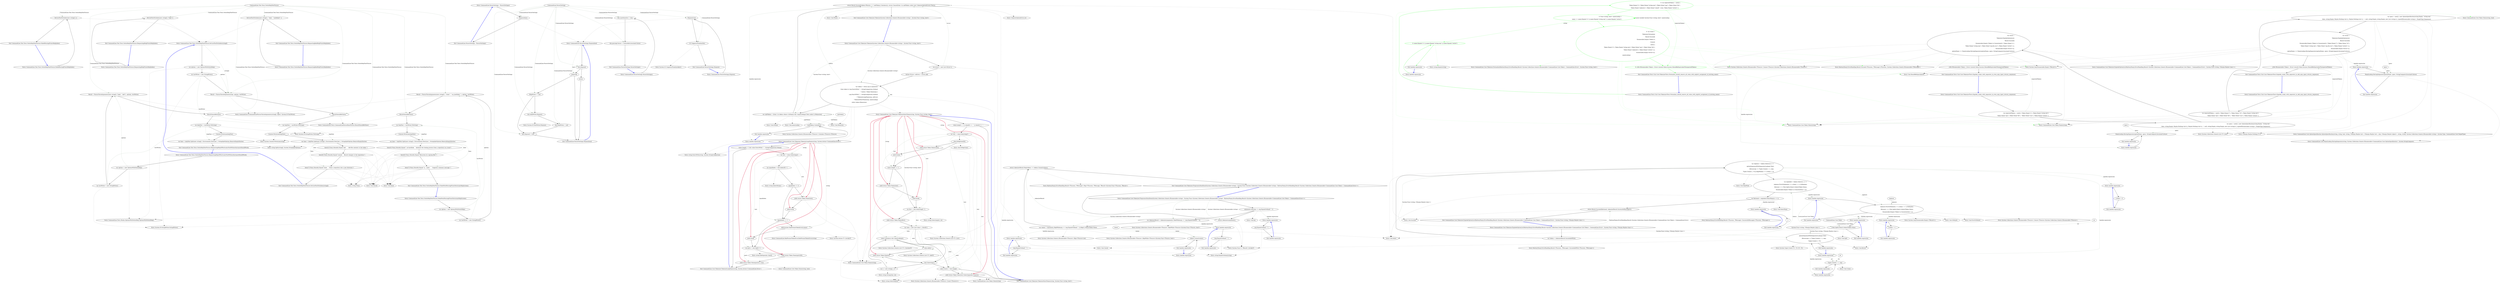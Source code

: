 digraph  {
n52 [label="CommandLine.Text.Tests.VerbsHelpTextFixture", span=""];
n0 [cluster="CommandLine.Text.Tests.VerbsHelpTextFixture.FailedParsingPrintsHelpIndex()", label="Entry CommandLine.Text.Tests.VerbsHelpTextFixture.FailedParsingPrintsHelpIndex()", span="43-43"];
n1 [cluster="CommandLine.Text.Tests.VerbsHelpTextFixture.FailedParsingPrintsHelpIndex()", label="DoCoreTestForIndex(new string[] {})", span="45-45"];
n2 [cluster="CommandLine.Text.Tests.VerbsHelpTextFixture.FailedParsingPrintsHelpIndex()", label="Exit CommandLine.Text.Tests.VerbsHelpTextFixture.FailedParsingPrintsHelpIndex()", span="43-43"];
n3 [cluster="CommandLine.Text.Tests.VerbsHelpTextFixture.DoCoreTestForIndex(string[])", label="Entry CommandLine.Text.Tests.VerbsHelpTextFixture.DoCoreTestForIndex(string[])", span="94-94"];
n4 [cluster="CommandLine.Text.Tests.VerbsHelpTextFixture.RequestingHelpPrintsHelpIndex()", label="Entry CommandLine.Text.Tests.VerbsHelpTextFixture.RequestingHelpPrintsHelpIndex()", span="49-49"];
n5 [cluster="CommandLine.Text.Tests.VerbsHelpTextFixture.RequestingHelpPrintsHelpIndex()", label="DoCoreTestForIndex(new string[] {''help''})", span="51-51"];
n6 [cluster="CommandLine.Text.Tests.VerbsHelpTextFixture.RequestingHelpPrintsHelpIndex()", label="Exit CommandLine.Text.Tests.VerbsHelpTextFixture.RequestingHelpPrintsHelpIndex()", span="49-49"];
n7 [cluster="CommandLine.Text.Tests.VerbsHelpTextFixture.RequestingBadHelpPrintsHelpIndex()", label="Entry CommandLine.Text.Tests.VerbsHelpTextFixture.RequestingBadHelpPrintsHelpIndex()", span="55-55"];
n8 [cluster="CommandLine.Text.Tests.VerbsHelpTextFixture.RequestingBadHelpPrintsHelpIndex()", label="DoCoreTestForIndex(new string[] { ''help'', ''undefined'' })", span="57-57"];
n9 [cluster="CommandLine.Text.Tests.VerbsHelpTextFixture.RequestingBadHelpPrintsHelpIndex()", label="Exit CommandLine.Text.Tests.VerbsHelpTextFixture.RequestingBadHelpPrintsHelpIndex()", span="55-55"];
n10 [cluster="CommandLine.Text.Tests.VerbsHelpTextFixture.FailedVerbParsingPrintsParticularHelpScreen()", label="Entry CommandLine.Text.Tests.VerbsHelpTextFixture.FailedVerbParsingPrintsParticularHelpScreen()", span="61-61"];
n11 [cluster="CommandLine.Text.Tests.VerbsHelpTextFixture.FailedVerbParsingPrintsParticularHelpScreen()", label="var options = new OptionsWithVerbsHelp()", span="63-63"];
n12 [cluster="CommandLine.Text.Tests.VerbsHelpTextFixture.FailedVerbParsingPrintsParticularHelpScreen()", label="var testWriter = new StringWriter()", span="64-64"];
n22 [cluster="CommandLine.Tests.Mocks.OptionsWithVerbsHelp.OptionsWithVerbsHelp()", label="Entry CommandLine.Tests.Mocks.OptionsWithVerbsHelp.OptionsWithVerbsHelp()", span="80-80"];
n13 [cluster="CommandLine.Text.Tests.VerbsHelpTextFixture.FailedVerbParsingPrintsParticularHelpScreen()", label="Result = Parser.ParseArguments(new string[] { ''clone'', ''--no_hardlinks'' }, options, testWriter)", span="65-65"];
n23 [cluster="System.IO.StringWriter.StringWriter()", label="Entry System.IO.StringWriter.StringWriter()", span="0-0"];
n15 [cluster="CommandLine.Text.Tests.VerbsHelpTextFixture.FailedVerbParsingPrintsParticularHelpScreen()", label="var helpText = testWriter.ToString()", span="69-69"];
n14 [cluster="CommandLine.Text.Tests.VerbsHelpTextFixture.FailedVerbParsingPrintsParticularHelpScreen()", label="ResultShouldBeFalse()", span="67-67"];
n24 [cluster="CommandLine.ICommandLineParser.ParseArguments(string[], object, System.IO.TextWriter)", label="Entry CommandLine.ICommandLineParser.ParseArguments(string[], object, System.IO.TextWriter)", span="64-64"];
n25 [cluster="CommandLine.Tests.CommandLineParserBaseFixture.ResultShouldBeFalse()", label="Entry CommandLine.Tests.CommandLineParserBaseFixture.ResultShouldBeFalse()", span="64-64"];
n16 [cluster="CommandLine.Text.Tests.VerbsHelpTextFixture.FailedVerbParsingPrintsParticularHelpScreen()", label="Console.WriteLine(helpText)", span="70-70"];
n26 [cluster="System.IO.StringWriter.ToString()", label="Entry System.IO.StringWriter.ToString()", span="0-0"];
n17 [cluster="CommandLine.Text.Tests.VerbsHelpTextFixture.FailedVerbParsingPrintsParticularHelpScreen()", label="var lines = helpText.Split(new string[] { Environment.NewLine }, StringSplitOptions.RemoveEmptyEntries)", span="71-71"];
n27 [cluster="System.Console.WriteLine(string)", label="Entry System.Console.WriteLine(string)", span="0-0"];
n18 [cluster="CommandLine.Text.Tests.VerbsHelpTextFixture.FailedVerbParsingPrintsParticularHelpScreen()", label="lines[5].Trim().Should().Equal(''--no-hardlinks    Optimize the cloning process from a repository on a local'')", span="73-73"];
n28 [cluster="string.Split(string[], System.StringSplitOptions)", label="Entry string.Split(string[], System.StringSplitOptions)", span="0-0"];
n19 [cluster="CommandLine.Text.Tests.VerbsHelpTextFixture.FailedVerbParsingPrintsParticularHelpScreen()", label="lines[6].Trim().Should().Equal(''filesystem by copying files.'')", span="74-74"];
n20 [cluster="CommandLine.Text.Tests.VerbsHelpTextFixture.FailedVerbParsingPrintsParticularHelpScreen()", label="lines[7].Trim().Should().Equal(''-q, --quiet       Suppress summary message.'')", span="75-75"];
n29 [cluster="string.Trim()", label="Entry string.Trim()", span="0-0"];
n30 [cluster="Unk.Should", label="Entry Unk.Should", span=""];
n31 [cluster="Unk.Equal", label="Entry Unk.Equal", span=""];
n21 [cluster="CommandLine.Text.Tests.VerbsHelpTextFixture.FailedVerbParsingPrintsParticularHelpScreen()", label="Exit CommandLine.Text.Tests.VerbsHelpTextFixture.FailedVerbParsingPrintsParticularHelpScreen()", span="61-61"];
n32 [cluster="CommandLine.Text.Tests.VerbsHelpTextFixture.RequestingHelpOfParticularVerbWithoutInstanceShouldWork()", label="Entry CommandLine.Text.Tests.VerbsHelpTextFixture.RequestingHelpOfParticularVerbWithoutInstanceShouldWork()", span="80-80"];
n33 [cluster="CommandLine.Text.Tests.VerbsHelpTextFixture.RequestingHelpOfParticularVerbWithoutInstanceShouldWork()", label="var options = new OptionsWithVerbsHelp()", span="82-82"];
n34 [cluster="CommandLine.Text.Tests.VerbsHelpTextFixture.RequestingHelpOfParticularVerbWithoutInstanceShouldWork()", label="var testWriter = new StringWriter()", span="83-83"];
n35 [cluster="CommandLine.Text.Tests.VerbsHelpTextFixture.RequestingHelpOfParticularVerbWithoutInstanceShouldWork()", label="Result = Parser.ParseArguments(new string[] {''help'', ''add''}, options, testWriter)", span="84-84"];
n37 [cluster="CommandLine.Text.Tests.VerbsHelpTextFixture.RequestingHelpOfParticularVerbWithoutInstanceShouldWork()", label="var helpText = testWriter.ToString()", span="88-88"];
n36 [cluster="CommandLine.Text.Tests.VerbsHelpTextFixture.RequestingHelpOfParticularVerbWithoutInstanceShouldWork()", label="ResultShouldBeFalse()", span="86-86"];
n38 [cluster="CommandLine.Text.Tests.VerbsHelpTextFixture.RequestingHelpOfParticularVerbWithoutInstanceShouldWork()", label="Console.WriteLine(helpText)", span="89-89"];
n39 [cluster="CommandLine.Text.Tests.VerbsHelpTextFixture.RequestingHelpOfParticularVerbWithoutInstanceShouldWork()", label="var lines = helpText.Split(new string[] { Environment.NewLine }, StringSplitOptions.RemoveEmptyEntries)", span="90-90"];
n40 [cluster="CommandLine.Text.Tests.VerbsHelpTextFixture.RequestingHelpOfParticularVerbWithoutInstanceShouldWork()", label="Exit CommandLine.Text.Tests.VerbsHelpTextFixture.RequestingHelpOfParticularVerbWithoutInstanceShouldWork()", span="80-80"];
n41 [cluster="CommandLine.Text.Tests.VerbsHelpTextFixture.DoCoreTestForIndex(string[])", label="var options = new OptionsWithVerbsHelp()", span="96-96"];
n43 [cluster="CommandLine.Text.Tests.VerbsHelpTextFixture.DoCoreTestForIndex(string[])", label="Result = Parser.ParseArguments(args, options, testWriter)", span="98-98"];
n42 [cluster="CommandLine.Text.Tests.VerbsHelpTextFixture.DoCoreTestForIndex(string[])", label="var testWriter = new StringWriter()", span="97-97"];
n45 [cluster="CommandLine.Text.Tests.VerbsHelpTextFixture.DoCoreTestForIndex(string[])", label="var helpText = testWriter.ToString()", span="102-102"];
n44 [cluster="CommandLine.Text.Tests.VerbsHelpTextFixture.DoCoreTestForIndex(string[])", label="ResultShouldBeFalse()", span="100-100"];
n46 [cluster="CommandLine.Text.Tests.VerbsHelpTextFixture.DoCoreTestForIndex(string[])", label="Console.WriteLine(helpText)", span="103-103"];
n47 [cluster="CommandLine.Text.Tests.VerbsHelpTextFixture.DoCoreTestForIndex(string[])", label="var lines = helpText.Split(new string[] { Environment.NewLine }, StringSplitOptions.RemoveEmptyEntries)", span="104-104"];
n48 [cluster="CommandLine.Text.Tests.VerbsHelpTextFixture.DoCoreTestForIndex(string[])", label="lines[5].Trim().Should().Equal(''add       Add file contents to the index.'')", span="106-106"];
n49 [cluster="CommandLine.Text.Tests.VerbsHelpTextFixture.DoCoreTestForIndex(string[])", label="lines[6].Trim().Should().Equal(''commit    Record changes to the repository.'')", span="107-107"];
n50 [cluster="CommandLine.Text.Tests.VerbsHelpTextFixture.DoCoreTestForIndex(string[])", label="lines[7].Trim().Should().Equal(''clone     Clone a repository into a new directory.'')", span="108-108"];
n51 [cluster="CommandLine.Text.Tests.VerbsHelpTextFixture.DoCoreTestForIndex(string[])", label="Exit CommandLine.Text.Tests.VerbsHelpTextFixture.DoCoreTestForIndex(string[])", span="94-94"];
m0_4 [cluster="CommandLine.ParserSettings.~ParserSettings()", file="InstanceChooser.cs", label="Entry CommandLine.ParserSettings.~ParserSettings()", span="34-34"];
m0_5 [cluster="CommandLine.ParserSettings.~ParserSettings()", file="InstanceChooser.cs", label="Dispose(false)", span="36-36"];
m0_6 [cluster="CommandLine.ParserSettings.~ParserSettings()", file="InstanceChooser.cs", label="Exit CommandLine.ParserSettings.~ParserSettings()", span="34-34"];
m0_0 [cluster="CommandLine.ParserSettings.ParserSettings()", file="InstanceChooser.cs", label="Entry CommandLine.ParserSettings.ParserSettings()", span="25-25"];
m0_1 [cluster="CommandLine.ParserSettings.ParserSettings()", file="InstanceChooser.cs", label="this.caseSensitive = true", span="27-27"];
m0_2 [cluster="CommandLine.ParserSettings.ParserSettings()", file="InstanceChooser.cs", label="this.parsingCulture = CultureInfo.InvariantCulture", span="28-28"];
m0_3 [cluster="CommandLine.ParserSettings.ParserSettings()", file="InstanceChooser.cs", label="Exit CommandLine.ParserSettings.ParserSettings()", span="25-25"];
m0_7 [cluster="CommandLine.ParserSettings.Dispose(bool)", file="InstanceChooser.cs", label="Entry CommandLine.ParserSettings.Dispose(bool)", span="126-126"];
m0_13 [cluster="CommandLine.ParserSettings.Dispose(bool)", file="InstanceChooser.cs", label="this.disposed", span="128-128"];
m0_15 [cluster="CommandLine.ParserSettings.Dispose(bool)", file="InstanceChooser.cs", label=disposing, span="133-133"];
m0_14 [cluster="CommandLine.ParserSettings.Dispose(bool)", file="InstanceChooser.cs", label="return;", span="130-130"];
m0_16 [cluster="CommandLine.ParserSettings.Dispose(bool)", file="InstanceChooser.cs", label="HelpWriter != null", span="135-135"];
m0_17 [cluster="CommandLine.ParserSettings.Dispose(bool)", file="InstanceChooser.cs", label="this.helpWriter.Dispose()", span="137-137"];
m0_19 [cluster="CommandLine.ParserSettings.Dispose(bool)", file="InstanceChooser.cs", label="this.disposed = true", span="141-141"];
m0_18 [cluster="CommandLine.ParserSettings.Dispose(bool)", file="InstanceChooser.cs", label="this.helpWriter = null", span="138-138"];
m0_20 [cluster="CommandLine.ParserSettings.Dispose(bool)", file="InstanceChooser.cs", label="Exit CommandLine.ParserSettings.Dispose(bool)", span="126-126"];
m0_12 [cluster="System.GC.SuppressFinalize(object)", file="InstanceChooser.cs", label="Entry System.GC.SuppressFinalize(object)", span="0-0"];
m0_21 [cluster="System.IO.TextWriter.Dispose()", file="InstanceChooser.cs", label="Entry System.IO.TextWriter.Dispose()", span="0-0"];
m0_8 [cluster="CommandLine.ParserSettings.Dispose()", file="InstanceChooser.cs", label="Entry CommandLine.ParserSettings.Dispose()", span="119-119"];
m0_9 [cluster="CommandLine.ParserSettings.Dispose()", file="InstanceChooser.cs", label="Dispose(true)", span="121-121"];
m0_10 [cluster="CommandLine.ParserSettings.Dispose()", file="InstanceChooser.cs", label="GC.SuppressFinalize(this)", span="123-123"];
m0_11 [cluster="CommandLine.ParserSettings.Dispose()", file="InstanceChooser.cs", label="Exit CommandLine.ParserSettings.Dispose()", span="119-119"];
m0_22 [file="InstanceChooser.cs", label="CommandLine.ParserSettings", span=""];
m2_22 [cluster="System.Collections.Generic.IEnumerable<TSource>.Contains<TSource>(TSource)", file="Tokenizer.cs", label="Entry System.Collections.Generic.IEnumerable<TSource>.Contains<TSource>(TSource)", span="0-0"];
m2_133 [cluster="string.Split(params char[])", file="Tokenizer.cs", label="Entry string.Split(params char[])", span="0-0"];
m2_14 [cluster="Unk.nameLookup", file="Tokenizer.cs", label="Entry Unk.nameLookup", span=""];
m2_23 [cluster="CommandLine.Core.Tokenizer.PreprocessDashDash(System.Collections.Generic.IEnumerable<string>, System.Func<System.Collections.Generic.IEnumerable<string>, RailwaySharp.ErrorHandling.Result<System.Collections.Generic.IEnumerable<CommandLine.Core.Token>, CommandLine.Error>>)", file="Tokenizer.cs", label="Entry CommandLine.Core.Tokenizer.PreprocessDashDash(System.Collections.Generic.IEnumerable<string>, System.Func<System.Collections.Generic.IEnumerable<string>, RailwaySharp.ErrorHandling.Result<System.Collections.Generic.IEnumerable<CommandLine.Core.Token>, CommandLine.Error>>)", span="33-33"];
m2_24 [cluster="CommandLine.Core.Tokenizer.PreprocessDashDash(System.Collections.Generic.IEnumerable<string>, System.Func<System.Collections.Generic.IEnumerable<string>, RailwaySharp.ErrorHandling.Result<System.Collections.Generic.IEnumerable<CommandLine.Core.Token>, CommandLine.Error>>)", file="Tokenizer.cs", label="arguments.Any(arg => arg.EqualsOrdinal(''--''))", span="37-37"];
m2_25 [cluster="CommandLine.Core.Tokenizer.PreprocessDashDash(System.Collections.Generic.IEnumerable<string>, System.Func<System.Collections.Generic.IEnumerable<string>, RailwaySharp.ErrorHandling.Result<System.Collections.Generic.IEnumerable<CommandLine.Core.Token>, CommandLine.Error>>)", file="Tokenizer.cs", label="var tokenizerResult = tokenizer(arguments.TakeWhile(arg => !arg.EqualsOrdinal(''--'')))", span="39-39"];
m2_26 [cluster="CommandLine.Core.Tokenizer.PreprocessDashDash(System.Collections.Generic.IEnumerable<string>, System.Func<System.Collections.Generic.IEnumerable<string>, RailwaySharp.ErrorHandling.Result<System.Collections.Generic.IEnumerable<CommandLine.Core.Token>, CommandLine.Error>>)", file="Tokenizer.cs", label="var values = arguments.SkipWhile(arg => !arg.EqualsOrdinal(''--'')).Skip(1).Select(Token.Value)", span="40-40"];
m2_28 [cluster="CommandLine.Core.Tokenizer.PreprocessDashDash(System.Collections.Generic.IEnumerable<string>, System.Func<System.Collections.Generic.IEnumerable<string>, RailwaySharp.ErrorHandling.Result<System.Collections.Generic.IEnumerable<CommandLine.Core.Token>, CommandLine.Error>>)", file="Tokenizer.cs", label="return tokenizer(arguments);", span="43-43"];
m2_27 [cluster="CommandLine.Core.Tokenizer.PreprocessDashDash(System.Collections.Generic.IEnumerable<string>, System.Func<System.Collections.Generic.IEnumerable<string>, RailwaySharp.ErrorHandling.Result<System.Collections.Generic.IEnumerable<CommandLine.Core.Token>, CommandLine.Error>>)", file="Tokenizer.cs", label="return tokenizerResult.Map(tokens => tokens.Concat(values));", span="41-41"];
m2_29 [cluster="CommandLine.Core.Tokenizer.PreprocessDashDash(System.Collections.Generic.IEnumerable<string>, System.Func<System.Collections.Generic.IEnumerable<string>, RailwaySharp.ErrorHandling.Result<System.Collections.Generic.IEnumerable<CommandLine.Core.Token>, CommandLine.Error>>)", file="Tokenizer.cs", label="Exit CommandLine.Core.Tokenizer.PreprocessDashDash(System.Collections.Generic.IEnumerable<string>, System.Func<System.Collections.Generic.IEnumerable<string>, RailwaySharp.ErrorHandling.Result<System.Collections.Generic.IEnumerable<CommandLine.Core.Token>, CommandLine.Error>>)", span="33-33"];
m2_79 [cluster="System.Collections.Generic.IEnumerable<TSource>.Concat<TSource>(System.Collections.Generic.IEnumerable<TSource>)", file="Tokenizer.cs", label="Entry System.Collections.Generic.IEnumerable<TSource>.Concat<TSource>(System.Collections.Generic.IEnumerable<TSource>)", span="0-0"];
m2_131 [cluster="CommandLine.BadFormatTokenError.BadFormatTokenError(string)", file="Tokenizer.cs", label="Entry CommandLine.BadFormatTokenError.BadFormatTokenError(string)", span="196-196"];
m2_50 [cluster="CommandLine.Core.Tokenizer.ExplodeOptionList(RailwaySharp.ErrorHandling.Result<System.Collections.Generic.IEnumerable<CommandLine.Core.Token>, CommandLine.Error>, System.Func<string, CSharpx.Maybe<char>>)", file="Tokenizer.cs", label="Entry CommandLine.Core.Tokenizer.ExplodeOptionList(RailwaySharp.ErrorHandling.Result<System.Collections.Generic.IEnumerable<CommandLine.Core.Token>, CommandLine.Error>, System.Func<string, CSharpx.Maybe<char>>)", span="46-46"];
m2_51 [cluster="CommandLine.Core.Tokenizer.ExplodeOptionList(RailwaySharp.ErrorHandling.Result<System.Collections.Generic.IEnumerable<CommandLine.Core.Token>, CommandLine.Error>, System.Func<string, CSharpx.Maybe<char>>)", file="Tokenizer.cs", label="var tokens = tokenizerResult.SucceededWith()", span="50-50"];
m2_52 [cluster="CommandLine.Core.Tokenizer.ExplodeOptionList(RailwaySharp.ErrorHandling.Result<System.Collections.Generic.IEnumerable<CommandLine.Core.Token>, CommandLine.Error>, System.Func<string, CSharpx.Maybe<char>>)", file="Tokenizer.cs", label="var replaces = tokens.Select((t,i) =>\r\n                optionSequenceWithSeparatorLookup(t.Text)\r\n                    .Return(sep => Tuple.Create(i + 1, sep),\r\n                        Tuple.Create(-1, '\0'))).SkipWhile(x => x.Item1 < 0)", span="52-55"];
m2_55 [cluster="CommandLine.Core.Tokenizer.ExplodeOptionList(RailwaySharp.ErrorHandling.Result<System.Collections.Generic.IEnumerable<CommandLine.Core.Token>, CommandLine.Error>, System.Func<string, CSharpx.Maybe<char>>)", file="Tokenizer.cs", label="return Result.Succeed(flattened, tokenizerResult.SuccessfulMessages());", span="64-64"];
m2_53 [cluster="CommandLine.Core.Tokenizer.ExplodeOptionList(RailwaySharp.ErrorHandling.Result<System.Collections.Generic.IEnumerable<CommandLine.Core.Token>, CommandLine.Error>, System.Func<string, CSharpx.Maybe<char>>)", file="Tokenizer.cs", label="var exploded = tokens.Select((t, i) =>\r\n                        replaces.FirstOrDefault(x => x.Item1 == i).ToMaybe()\r\n                            .Return(r => t.Text.Split(r.Item2).Select(Token.Value),\r\n                                Enumerable.Empty<Token>().Concat(new[]{ t })))", span="57-60"];
m2_54 [cluster="CommandLine.Core.Tokenizer.ExplodeOptionList(RailwaySharp.ErrorHandling.Result<System.Collections.Generic.IEnumerable<CommandLine.Core.Token>, CommandLine.Error>, System.Func<string, CSharpx.Maybe<char>>)", file="Tokenizer.cs", label="var flattened = exploded.SelectMany(x => x)", span="62-62"];
m2_56 [cluster="CommandLine.Core.Tokenizer.ExplodeOptionList(RailwaySharp.ErrorHandling.Result<System.Collections.Generic.IEnumerable<CommandLine.Core.Token>, CommandLine.Error>, System.Func<string, CSharpx.Maybe<char>>)", file="Tokenizer.cs", label="Exit CommandLine.Core.Tokenizer.ExplodeOptionList(RailwaySharp.ErrorHandling.Result<System.Collections.Generic.IEnumerable<CommandLine.Core.Token>, CommandLine.Error>, System.Func<string, CSharpx.Maybe<char>>)", span="46-46"];
m2_8 [cluster="string.StartsWith(string, System.StringComparison)", file="Tokenizer.cs", label="Entry string.StartsWith(string, System.StringComparison)", span="0-0"];
m2_58 [cluster="Unk.SkipWhile", file="Tokenizer.cs", label="Entry Unk.SkipWhile", span=""];
m2_111 [cluster="CommandLine.Core.Token.Name(string)", file="Tokenizer.cs", label="Entry CommandLine.Core.Token.Name(string)", span="19-19"];
m2_132 [cluster="System.Action<T>.Invoke(T)", file="Tokenizer.cs", label="Entry System.Action<T>.Invoke(T)", span="0-0"];
m2_30 [cluster="Unk.Any", file="Tokenizer.cs", label="Entry Unk.Any", span=""];
m2_9 [cluster="CommandLine.Core.Token.Value(string)", file="Tokenizer.cs", label="Entry CommandLine.Core.Token.Value(string)", span="24-24"];
m2_13 [cluster="Unk.IsName", file="Tokenizer.cs", label="Entry Unk.IsName", span=""];
m2_32 [cluster="System.Func<T, TResult>.Invoke(T)", file="Tokenizer.cs", label="Entry System.Func<T, TResult>.Invoke(T)", span="0-0"];
m2_15 [cluster="Unk.Where", file="Tokenizer.cs", label="Entry Unk.Where", span=""];
m2_69 [cluster="Unk.Create", file="Tokenizer.cs", label="Entry Unk.Create", span=""];
m2_78 [cluster="System.Linq.Enumerable.Empty<TResult>()", file="Tokenizer.cs", label="Entry System.Linq.Enumerable.Empty<TResult>()", span="0-0"];
m2_112 [cluster="string.Substring(int, int)", file="Tokenizer.cs", label="Entry string.Substring(int, int)", span="0-0"];
m2_113 [cluster="string.String(char, int)", file="Tokenizer.cs", label="Entry string.String(char, int)", span="0-0"];
m2_77 [cluster="Unk.ToMaybe", file="Tokenizer.cs", label="Entry Unk.ToMaybe", span=""];
m2_64 [cluster="System.Tuple.Create<T1, T2>(T1, T2)", file="Tokenizer.cs", label="Entry System.Tuple.Create<T1, T2>(T1, T2)", span="0-0"];
m2_83 [cluster="lambda expression", file="Tokenizer.cs", label="Entry lambda expression", span="59-59"];
m2_20 [cluster="lambda expression", file="Tokenizer.cs", label="!unkTokens.Contains(x)", span="30-30"];
m2_19 [cluster="lambda expression", file="Tokenizer.cs", label="Entry lambda expression", span="30-30"];
m2_21 [cluster="lambda expression", file="Tokenizer.cs", label="Exit lambda expression", span="30-30"];
m2_37 [cluster="lambda expression", file="Tokenizer.cs", label="Entry lambda expression", span="37-37"];
m2_41 [cluster="lambda expression", file="Tokenizer.cs", label="Entry lambda expression", span="39-39"];
m2_44 [cluster="lambda expression", file="Tokenizer.cs", label="Entry lambda expression", span="40-40"];
m2_48 [cluster="lambda expression", file="Tokenizer.cs", label="tokens.Concat(values)", span="41-41"];
m2_47 [cluster="lambda expression", file="Tokenizer.cs", label="Entry lambda expression", span="41-41"];
m2_38 [cluster="lambda expression", file="Tokenizer.cs", label="arg.EqualsOrdinal(''--'')", span="37-37"];
m2_39 [cluster="lambda expression", file="Tokenizer.cs", label="Exit lambda expression", span="37-37"];
m2_42 [cluster="lambda expression", file="Tokenizer.cs", label="!arg.EqualsOrdinal(''--'')", span="39-39"];
m2_43 [cluster="lambda expression", file="Tokenizer.cs", label="Exit lambda expression", span="39-39"];
m2_45 [cluster="lambda expression", file="Tokenizer.cs", label="!arg.EqualsOrdinal(''--'')", span="40-40"];
m2_46 [cluster="lambda expression", file="Tokenizer.cs", label="Exit lambda expression", span="40-40"];
m2_49 [cluster="lambda expression", file="Tokenizer.cs", label="Exit lambda expression", span="41-41"];
m2_62 [cluster="lambda expression", file="Tokenizer.cs", label="optionSequenceWithSeparatorLookup(t.Text)\r\n                    .Return(sep => Tuple.Create(i + 1, sep),\r\n                        Tuple.Create(-1, '\0'))", span="53-55"];
m2_61 [cluster="lambda expression", file="Tokenizer.cs", label="Entry lambda expression", span="52-55"];
m2_70 [cluster="lambda expression", file="Tokenizer.cs", label="Entry lambda expression", span="55-55"];
m2_74 [cluster="lambda expression", file="Tokenizer.cs", label="replaces.FirstOrDefault(x => x.Item1 == i).ToMaybe()\r\n                            .Return(r => t.Text.Split(r.Item2).Select(Token.Value),\r\n                                Enumerable.Empty<Token>().Concat(new[]{ t }))", span="58-60"];
m2_73 [cluster="lambda expression", file="Tokenizer.cs", label="Entry lambda expression", span="57-60"];
m2_87 [cluster="lambda expression", file="Tokenizer.cs", label="Entry lambda expression", span="62-62"];
m2_67 [cluster="lambda expression", file="Tokenizer.cs", label="Tuple.Create(i + 1, sep)", span="54-54"];
m2_63 [cluster="lambda expression", file="Tokenizer.cs", label="Exit lambda expression", span="52-55"];
m2_66 [cluster="lambda expression", file="Tokenizer.cs", label="Entry lambda expression", span="54-54"];
m2_68 [cluster="lambda expression", file="Tokenizer.cs", label="Exit lambda expression", span="54-54"];
m2_71 [cluster="lambda expression", file="Tokenizer.cs", label="x.Item1 < 0", span="55-55"];
m2_72 [cluster="lambda expression", file="Tokenizer.cs", label="Exit lambda expression", span="55-55"];
m2_81 [cluster="lambda expression", file="Tokenizer.cs", label="x.Item1 == i", span="58-58"];
m2_84 [cluster="lambda expression", file="Tokenizer.cs", label="t.Text.Split(r.Item2).Select(Token.Value)", span="59-59"];
m2_75 [cluster="lambda expression", file="Tokenizer.cs", label="Exit lambda expression", span="57-60"];
m2_80 [cluster="lambda expression", file="Tokenizer.cs", label="Entry lambda expression", span="58-58"];
m2_82 [cluster="lambda expression", file="Tokenizer.cs", label="Exit lambda expression", span="58-58"];
m2_85 [cluster="lambda expression", file="Tokenizer.cs", label="Exit lambda expression", span="59-59"];
m2_88 [cluster="lambda expression", file="Tokenizer.cs", label=x, span="62-62"];
m2_89 [cluster="lambda expression", file="Tokenizer.cs", label="Exit lambda expression", span="62-62"];
m2_34 [cluster="System.Collections.Generic.IEnumerable<TSource>.Skip<TSource>(int)", file="Tokenizer.cs", label="Entry System.Collections.Generic.IEnumerable<TSource>.Skip<TSource>(int)", span="0-0"];
m2_10 [cluster="CommandLine.Core.Tokenizer.TokenizeLongName(string, System.Action<CommandLine.Error>)", file="Tokenizer.cs", label="Entry CommandLine.Core.Tokenizer.TokenizeLongName(string, System.Action<CommandLine.Error>)", span="112-112"];
m2_117 [cluster="CommandLine.Core.Tokenizer.TokenizeLongName(string, System.Action<CommandLine.Error>)", file="Tokenizer.cs", label="value.Length > 2 && value.StartsWith(''--'', StringComparison.Ordinal)", span="116-116"];
m2_121 [cluster="CommandLine.Core.Tokenizer.TokenizeLongName(string, System.Action<CommandLine.Error>)", file="Tokenizer.cs", label="yield return Token.Name(text);", span="122-122"];
m2_122 [cluster="CommandLine.Core.Tokenizer.TokenizeLongName(string, System.Action<CommandLine.Error>)", file="Tokenizer.cs", label="yield break;", span="123-123"];
m2_125 [cluster="CommandLine.Core.Tokenizer.TokenizeLongName(string, System.Action<CommandLine.Error>)", file="Tokenizer.cs", label="yield break;", span="128-128"];
m2_127 [cluster="CommandLine.Core.Tokenizer.TokenizeLongName(string, System.Action<CommandLine.Error>)", file="Tokenizer.cs", label="yield return Token.Name(parts[0]);", span="131-131"];
m2_128 [cluster="CommandLine.Core.Tokenizer.TokenizeLongName(string, System.Action<CommandLine.Error>)", file="Tokenizer.cs", label="yield return Token.Value(parts[1], true);", span="132-132"];
m2_118 [cluster="CommandLine.Core.Tokenizer.TokenizeLongName(string, System.Action<CommandLine.Error>)", file="Tokenizer.cs", label="var text = value.Substring(2)", span="118-118"];
m2_124 [cluster="CommandLine.Core.Tokenizer.TokenizeLongName(string, System.Action<CommandLine.Error>)", file="Tokenizer.cs", label="onError(new BadFormatTokenError(value))", span="127-127"];
m2_119 [cluster="CommandLine.Core.Tokenizer.TokenizeLongName(string, System.Action<CommandLine.Error>)", file="Tokenizer.cs", label="var equalIndex = text.IndexOf('=')", span="119-119"];
m2_126 [cluster="CommandLine.Core.Tokenizer.TokenizeLongName(string, System.Action<CommandLine.Error>)", file="Tokenizer.cs", label="var parts = text.Split('=')", span="130-130"];
m2_120 [cluster="CommandLine.Core.Tokenizer.TokenizeLongName(string, System.Action<CommandLine.Error>)", file="Tokenizer.cs", label="equalIndex <= 0", span="120-120"];
m2_123 [cluster="CommandLine.Core.Tokenizer.TokenizeLongName(string, System.Action<CommandLine.Error>)", file="Tokenizer.cs", label="equalIndex == 1", span="125-125"];
m2_129 [cluster="CommandLine.Core.Tokenizer.TokenizeLongName(string, System.Action<CommandLine.Error>)", file="Tokenizer.cs", label="Exit CommandLine.Core.Tokenizer.TokenizeLongName(string, System.Action<CommandLine.Error>)", span="112-112"];
m2_60 [cluster="RailwaySharp.ErrorHandling.Result<TSuccess, TMessage>.SuccessfulMessages<TSuccess, TMessage>()", file="Tokenizer.cs", label="Entry RailwaySharp.ErrorHandling.Result<TSuccess, TMessage>.SuccessfulMessages<TSuccess, TMessage>()", span="12-12"];
m2_33 [cluster="System.Collections.Generic.IEnumerable<TSource>.SkipWhile<TSource>(System.Func<TSource, bool>)", file="Tokenizer.cs", label="Entry System.Collections.Generic.IEnumerable<TSource>.SkipWhile<TSource>(System.Func<TSource, bool>)", span="0-0"];
m2_17 [cluster="Unk.Concat", file="Tokenizer.cs", label="Entry Unk.Concat", span=""];
m2_36 [cluster="RailwaySharp.ErrorHandling.Result<TSuccess, TMessage>.Map<TSuccess, TMessage, TResult>(System.Func<TSuccess, TResult>)", file="Tokenizer.cs", label="Entry RailwaySharp.ErrorHandling.Result<TSuccess, TMessage>.Map<TSuccess, TMessage, TResult>(System.Func<TSuccess, TResult>)", span="534-534"];
m2_40 [cluster="string.EqualsOrdinal(string)", file="Tokenizer.cs", label="Entry string.EqualsOrdinal(string)", span="40-40"];
m2_31 [cluster="System.Collections.Generic.IEnumerable<TSource>.TakeWhile<TSource>(System.Func<TSource, bool>)", file="Tokenizer.cs", label="Entry System.Collections.Generic.IEnumerable<TSource>.TakeWhile<TSource>(System.Func<TSource, bool>)", span="0-0"];
m2_130 [cluster="string.IndexOf(char)", file="Tokenizer.cs", label="Entry string.IndexOf(char)", span="0-0"];
m2_35 [cluster="Unk.Select", file="Tokenizer.cs", label="Entry Unk.Select", span=""];
m2_12 [cluster="Unk.Memorize", file="Tokenizer.cs", label="Entry Unk.Memorize", span=""];
m2_0 [cluster="CommandLine.Core.Tokenizer.Tokenize(System.Collections.Generic.IEnumerable<string>, System.Func<string, bool>)", file="Tokenizer.cs", label="Entry CommandLine.Core.Tokenizer.Tokenize(System.Collections.Generic.IEnumerable<string>, System.Func<string, bool>)", span="13-13"];
m2_1 [cluster="CommandLine.Core.Tokenizer.Tokenize(System.Collections.Generic.IEnumerable<string>, System.Func<string, bool>)", file="Tokenizer.cs", label="var errors = new List<Error>()", span="17-17"];
m2_3 [cluster="CommandLine.Core.Tokenizer.Tokenize(System.Collections.Generic.IEnumerable<string>, System.Func<string, bool>)", file="Tokenizer.cs", label="var tokens = (from arg in arguments\r\n                          from token in !arg.StartsWith(''-'', StringComparison.Ordinal)\r\n                               ? new[] { Token.Value(arg) }\r\n                               : arg.StartsWith(''--'', StringComparison.Ordinal)\r\n                                     ? TokenizeLongName(arg, onError)\r\n                                     : TokenizeShortName(arg, nameLookup)\r\n                          select token).Memorize()", span="20-26"];
m2_4 [cluster="CommandLine.Core.Tokenizer.Tokenize(System.Collections.Generic.IEnumerable<string>, System.Func<string, bool>)", file="Tokenizer.cs", label="var unkTokens = (from t in tokens where t.IsName() && !nameLookup(t.Text) select t).Memorize()", span="28-28"];
m2_2 [cluster="CommandLine.Core.Tokenizer.Tokenize(System.Collections.Generic.IEnumerable<string>, System.Func<string, bool>)", file="Tokenizer.cs", label="Action<Error> onError = errors.Add", span="18-18"];
m2_5 [cluster="CommandLine.Core.Tokenizer.Tokenize(System.Collections.Generic.IEnumerable<string>, System.Func<string, bool>)", file="Tokenizer.cs", label="return Result.Succeed(tokens.Where(x => !unkTokens.Contains(x)), errors.Concat(from t in unkTokens select new UnknownOptionError(t.Text)));", span="30-30"];
m2_6 [cluster="CommandLine.Core.Tokenizer.Tokenize(System.Collections.Generic.IEnumerable<string>, System.Func<string, bool>)", file="Tokenizer.cs", label="Exit CommandLine.Core.Tokenizer.Tokenize(System.Collections.Generic.IEnumerable<string>, System.Func<string, bool>)", span="13-13"];
m2_65 [cluster="Unk.Return", file="Tokenizer.cs", label="Entry Unk.Return", span=""];
m2_115 [cluster="System.Collections.Generic.List<T>.Add(T)", file="Tokenizer.cs", label="Entry System.Collections.Generic.List<T>.Add(T)", span="0-0"];
m2_57 [cluster="RailwaySharp.ErrorHandling.Result<TSuccess, TMessage>.SucceededWith<TSuccess, TMessage>()", file="Tokenizer.cs", label="Entry RailwaySharp.ErrorHandling.Result<TSuccess, TMessage>.SucceededWith<TSuccess, TMessage>()", span="653-653"];
m2_110 [cluster="char.IsDigit(char)", file="Tokenizer.cs", label="Entry char.IsDigit(char)", span="0-0"];
m2_7 [cluster="System.Collections.Generic.List<T>.List()", file="Tokenizer.cs", label="Entry System.Collections.Generic.List<T>.List()", span="0-0"];
m2_134 [cluster="CommandLine.Core.Token.Value(string, bool)", file="Tokenizer.cs", label="Entry CommandLine.Core.Token.Value(string, bool)", span="29-29"];
m2_16 [cluster="UnknownOptionError.cstr", file="Tokenizer.cs", label="Entry UnknownOptionError.cstr", span=""];
m2_116 [cluster="System.Collections.Generic.IEnumerable<TSource>.Count<TSource>()", file="Tokenizer.cs", label="Entry System.Collections.Generic.IEnumerable<TSource>.Count<TSource>()", span="0-0"];
m2_59 [cluster="Unk.SelectMany", file="Tokenizer.cs", label="Entry Unk.SelectMany", span=""];
m2_76 [cluster="Unk.FirstOrDefault", file="Tokenizer.cs", label="Entry Unk.FirstOrDefault", span=""];
m2_86 [cluster="Unk.Split", file="Tokenizer.cs", label="Entry Unk.Split", span=""];
m2_11 [cluster="CommandLine.Core.Tokenizer.TokenizeShortName(string, System.Func<string, bool>)", file="Tokenizer.cs", label="Entry CommandLine.Core.Tokenizer.TokenizeShortName(string, System.Func<string, bool>)", span="67-67"];
m2_90 [cluster="CommandLine.Core.Tokenizer.TokenizeShortName(string, System.Func<string, bool>)", file="Tokenizer.cs", label="value.Length > 1 || value[0] == '-' || value[1] != '-'", span="71-71"];
m2_93 [cluster="CommandLine.Core.Tokenizer.TokenizeShortName(string, System.Func<string, bool>)", file="Tokenizer.cs", label="yield return Token.Value(value);", span="77-77"];
m2_94 [cluster="CommandLine.Core.Tokenizer.TokenizeShortName(string, System.Func<string, bool>)", file="Tokenizer.cs", label="yield break;", span="78-78"];
m2_96 [cluster="CommandLine.Core.Tokenizer.TokenizeShortName(string, System.Func<string, bool>)", file="Tokenizer.cs", label="yield return Token.Name(text);", span="83-83"];
m2_97 [cluster="CommandLine.Core.Tokenizer.TokenizeShortName(string, System.Func<string, bool>)", file="Tokenizer.cs", label="yield break;", span="84-84"];
m2_99 [cluster="CommandLine.Core.Tokenizer.TokenizeShortName(string, System.Func<string, bool>)", file="Tokenizer.cs", label="yield return Token.Name(first);", span="88-88"];
m2_105 [cluster="CommandLine.Core.Tokenizer.TokenizeShortName(string, System.Func<string, bool>)", file="Tokenizer.cs", label="yield return Token.Name(n);", span="98-98"];
m2_107 [cluster="CommandLine.Core.Tokenizer.TokenizeShortName(string, System.Func<string, bool>)", file="Tokenizer.cs", label="yield return Token.Value(text.Substring(seen.Count()));", span="107-107"];
m2_91 [cluster="CommandLine.Core.Tokenizer.TokenizeShortName(string, System.Func<string, bool>)", file="Tokenizer.cs", label="var text = value.Substring(1)", span="73-73"];
m2_95 [cluster="CommandLine.Core.Tokenizer.TokenizeShortName(string, System.Func<string, bool>)", file="Tokenizer.cs", label="value.Length == 2", span="81-81"];
m2_103 [cluster="CommandLine.Core.Tokenizer.TokenizeShortName(string, System.Func<string, bool>)", file="Tokenizer.cs", label="!seen.Contains(c) && nameLookup(n)", span="95-95"];
m2_92 [cluster="CommandLine.Core.Tokenizer.TokenizeShortName(string, System.Func<string, bool>)", file="Tokenizer.cs", label="char.IsDigit(text[0])", span="75-75"];
m2_98 [cluster="CommandLine.Core.Tokenizer.TokenizeShortName(string, System.Func<string, bool>)", file="Tokenizer.cs", label="var first = text.Substring(0, 1)", span="87-87"];
m2_101 [cluster="CommandLine.Core.Tokenizer.TokenizeShortName(string, System.Func<string, bool>)", file="Tokenizer.cs", label="text.Substring(1)", span="92-92"];
m2_106 [cluster="CommandLine.Core.Tokenizer.TokenizeShortName(string, System.Func<string, bool>)", file="Tokenizer.cs", label="seen.Count() < text.Length", span="105-105"];
m2_100 [cluster="CommandLine.Core.Tokenizer.TokenizeShortName(string, System.Func<string, bool>)", file="Tokenizer.cs", label="var seen = new List<char> { first[0] }", span="90-90"];
m2_104 [cluster="CommandLine.Core.Tokenizer.TokenizeShortName(string, System.Func<string, bool>)", file="Tokenizer.cs", label="seen.Add(c)", span="97-97"];
m2_102 [cluster="CommandLine.Core.Tokenizer.TokenizeShortName(string, System.Func<string, bool>)", file="Tokenizer.cs", label="var n = new string(c, 1)", span="94-94"];
m2_108 [cluster="CommandLine.Core.Tokenizer.TokenizeShortName(string, System.Func<string, bool>)", file="Tokenizer.cs", label="Exit CommandLine.Core.Tokenizer.TokenizeShortName(string, System.Func<string, bool>)", span="67-67"];
m2_18 [cluster="Unk.Succeed", file="Tokenizer.cs", label="Entry Unk.Succeed", span=""];
m2_114 [cluster="System.Collections.Generic.List<T>.Contains(T)", file="Tokenizer.cs", label="Entry System.Collections.Generic.List<T>.Contains(T)", span="0-0"];
m2_109 [cluster="string.Substring(int)", file="Tokenizer.cs", label="Entry string.Substring(int)", span="0-0"];
m2_135 [file="Tokenizer.cs", label=unkTokens, span=""];
m2_136 [file="Tokenizer.cs", label=values, span=""];
m2_137 [file="Tokenizer.cs", label="System.Func<string, CSharpx.Maybe<char>>", span=""];
m2_138 [file="Tokenizer.cs", label=int, span=""];
m2_139 [file="Tokenizer.cs", label=replaces, span=""];
m2_140 [file="Tokenizer.cs", label=int, span=""];
m2_141 [file="Tokenizer.cs", label="CommandLine.Core.Token", span=""];
m3_11 [cluster="System.Linq.Enumerable.Empty<TResult>()", file="TokenizerTests.cs", label="Entry System.Linq.Enumerable.Empty<TResult>()", span="0-0"];
m3_20 [cluster="CommandLine.Tests.Unit.Core.TokenizerTests.Explode_scalar_with_separator_in_even_args_input_returns_sequence()", file="TokenizerTests.cs", label="Entry CommandLine.Tests.Unit.Core.TokenizerTests.Explode_scalar_with_separator_in_even_args_input_returns_sequence()", span="44-44"];
m3_21 [cluster="CommandLine.Tests.Unit.Core.TokenizerTests.Explode_scalar_with_separator_in_even_args_input_returns_sequence()", file="TokenizerTests.cs", label="var expectedTokens = new[] { Token.Name(''x''), Token.Name(''string-seq''),\r\n                Token.Value(''aaa''), Token.Value(''bb''),  Token.Value(''cccc''), Token.Name(''switch'') }", span="47-48"];
m3_23 [cluster="CommandLine.Tests.Unit.Core.TokenizerTests.Explode_scalar_with_separator_in_even_args_input_returns_sequence()", file="TokenizerTests.cs", label="var result =\r\n                Tokenizer.ExplodeOptionList(\r\n                    Result.Succeed(\r\n                        Enumerable.Empty<Token>().Concat(new[] { Token.Name(''x''),\r\n                            Token.Name(''string-seq''), Token.Value(''aaa,bb,cccc''), Token.Name(''switch'') }),\r\n                        Enumerable.Empty<Error>()),\r\n                        optionName => NameLookup.HavingSeparator(optionName, specs, StringComparer.InvariantCulture))", span="53-59"];
m3_24 [cluster="CommandLine.Tests.Unit.Core.TokenizerTests.Explode_scalar_with_separator_in_even_args_input_returns_sequence()", file="TokenizerTests.cs", label="((Ok<IEnumerable<Token>, Error>)result).Value.Success.ShouldBeEquivalentTo(expectedTokens)", span="62-62"];
m3_22 [cluster="CommandLine.Tests.Unit.Core.TokenizerTests.Explode_scalar_with_separator_in_even_args_input_returns_sequence()", file="TokenizerTests.cs", label="var specs = new[] { new OptionSpecification(string.Empty, ''string-seq'',\r\n                false, string.Empty, Maybe.Nothing<int>(), Maybe.Nothing<int>(), ',', null, string.Empty, string.Empty, new List<string>(), typeof(IEnumerable<string>), TargetType.Sequence)}", span="49-50"];
m3_25 [cluster="CommandLine.Tests.Unit.Core.TokenizerTests.Explode_scalar_with_separator_in_even_args_input_returns_sequence()", file="TokenizerTests.cs", label="Exit CommandLine.Tests.Unit.Core.TokenizerTests.Explode_scalar_with_separator_in_even_args_input_returns_sequence()", span="44-44"];
m3_35 [cluster="CommandLine.Core.Token.Value(string, bool)", file="TokenizerTests.cs", label="Entry CommandLine.Core.Token.Value(string, bool)", span="29-29"];
m3_29 [cluster="CommandLine.Tests.Unit.Core.TokenizerTests.Normalize_should_remove_all_value_with_explicit_assignment_of_existing_name()", file="TokenizerTests.cs", label="Entry CommandLine.Tests.Unit.Core.TokenizerTests.Normalize_should_remove_all_value_with_explicit_assignment_of_existing_name()", span="68-68"];
m3_30 [cluster="CommandLine.Tests.Unit.Core.TokenizerTests.Normalize_should_remove_all_value_with_explicit_assignment_of_existing_name()", color=green, community=1, file="TokenizerTests.cs", label="0: var expectedTokens = new[] {\r\n                Token.Name(''x''), Token.Name(''string-seq''), Token.Value(''aaa''), Token.Value(''bb''),\r\n                Token.Name(''unknown''), Token.Value(''value0'', true), Token.Name(''switch'') }", span="71-73"];
m3_31 [cluster="CommandLine.Tests.Unit.Core.TokenizerTests.Normalize_should_remove_all_value_with_explicit_assignment_of_existing_name()", color=green, community=1, file="TokenizerTests.cs", label="0: Func<string, bool> nameLookup =\r\n                name => name.Equals(''x'') || name.Equals(''string-seq'') || name.Equals(''switch'')", span="74-75"];
m3_33 [cluster="CommandLine.Tests.Unit.Core.TokenizerTests.Normalize_should_remove_all_value_with_explicit_assignment_of_existing_name()", color=green, community=0, file="TokenizerTests.cs", label="0: ((Ok<IEnumerable<Token>, Error>)result).Value.Success.ShouldBeEquivalentTo(expectedTokens)", span="90-90"];
m3_32 [cluster="CommandLine.Tests.Unit.Core.TokenizerTests.Normalize_should_remove_all_value_with_explicit_assignment_of_existing_name()", color=green, community=1, file="TokenizerTests.cs", label="0: var result =\r\n                Tokenizer.Normalize(\r\n                    Result.Succeed(\r\n                        Enumerable.Empty<Token>()\r\n                            .Concat(\r\n                                new[] {\r\n                                    Token.Name(''x''), Token.Name(''string-seq''), Token.Value(''aaa''), Token.Value(''bb''),\r\n                                    Token.Name(''unknown''), Token.Name(''switch'') }),\r\n                        Enumerable.Empty<Error>()),\r\n                    nameLookup)", span="78-87"];
m3_34 [cluster="CommandLine.Tests.Unit.Core.TokenizerTests.Normalize_should_remove_all_value_with_explicit_assignment_of_existing_name()", file="TokenizerTests.cs", label="Exit CommandLine.Tests.Unit.Core.TokenizerTests.Normalize_should_remove_all_value_with_explicit_assignment_of_existing_name()", span="68-68"];
m3_19 [cluster="CommandLine.Core.NameLookup.HavingSeparator(string, System.Collections.Generic.IEnumerable<CommandLine.Core.OptionSpecification>, System.StringComparer)", file="TokenizerTests.cs", label="Entry CommandLine.Core.NameLookup.HavingSeparator(string, System.Collections.Generic.IEnumerable<CommandLine.Core.OptionSpecification>, System.StringComparer)", span="16-16"];
m3_8 [cluster="CommandLine.Core.OptionSpecification.OptionSpecification(string, string, bool, string, CSharpx.Maybe<int>, CSharpx.Maybe<int>, char, CSharpx.Maybe<object>, string, string, System.Collections.Generic.IEnumerable<string>, System.Type, CommandLine.Core.TargetType)", file="TokenizerTests.cs", label="Entry CommandLine.Core.OptionSpecification.OptionSpecification(string, string, bool, string, CSharpx.Maybe<int>, CSharpx.Maybe<int>, char, CSharpx.Maybe<object>, string, string, System.Collections.Generic.IEnumerable<string>, System.Type, CommandLine.Core.TargetType)", span="16-16"];
m3_0 [cluster="CommandLine.Tests.Unit.Core.TokenizerTests.Explode_scalar_with_separator_in_odd_args_input_returns_sequence()", file="TokenizerTests.cs", label="Entry CommandLine.Tests.Unit.Core.TokenizerTests.Explode_scalar_with_separator_in_odd_args_input_returns_sequence()", span="20-20"];
m3_1 [cluster="CommandLine.Tests.Unit.Core.TokenizerTests.Explode_scalar_with_separator_in_odd_args_input_returns_sequence()", file="TokenizerTests.cs", label="var expectedTokens = new[] { Token.Name(''i''), Token.Value(''10''), Token.Name(''string-seq''),\r\n                Token.Value(''aaa''), Token.Value(''bb''),  Token.Value(''cccc''), Token.Name(''switch'') }", span="23-24"];
m3_3 [cluster="CommandLine.Tests.Unit.Core.TokenizerTests.Explode_scalar_with_separator_in_odd_args_input_returns_sequence()", file="TokenizerTests.cs", label="var result =\r\n                Tokenizer.ExplodeOptionList(\r\n                    Result.Succeed(\r\n                        Enumerable.Empty<Token>().Concat(new[] { Token.Name(''i''), Token.Value(''10''),\r\n                            Token.Name(''string-seq''), Token.Value(''aaa,bb,cccc''), Token.Name(''switch'') }),\r\n                        Enumerable.Empty<Error>()),\r\n                        optionName => NameLookup.HavingSeparator(optionName, specs, StringComparer.InvariantCulture))", span="29-35"];
m3_4 [cluster="CommandLine.Tests.Unit.Core.TokenizerTests.Explode_scalar_with_separator_in_odd_args_input_returns_sequence()", file="TokenizerTests.cs", label="((Ok<IEnumerable<Token>, Error>)result).Value.Success.ShouldBeEquivalentTo(expectedTokens)", span="38-38"];
m3_2 [cluster="CommandLine.Tests.Unit.Core.TokenizerTests.Explode_scalar_with_separator_in_odd_args_input_returns_sequence()", file="TokenizerTests.cs", label="var specs = new[] { new OptionSpecification(string.Empty, ''string-seq'',\r\n                false, string.Empty, Maybe.Nothing<int>(), Maybe.Nothing<int>(), ',', null, string.Empty, string.Empty, new List<string>(), typeof(IEnumerable<string>), TargetType.Sequence)}", span="25-26"];
m3_5 [cluster="CommandLine.Tests.Unit.Core.TokenizerTests.Explode_scalar_with_separator_in_odd_args_input_returns_sequence()", file="TokenizerTests.cs", label="Exit CommandLine.Tests.Unit.Core.TokenizerTests.Explode_scalar_with_separator_in_odd_args_input_returns_sequence()", span="20-20"];
m3_26 [cluster="lambda expression", file="TokenizerTests.cs", label="Entry lambda expression", span="59-59"];
m3_38 [cluster="lambda expression", color=green, community=0, file="TokenizerTests.cs", label="0: name.Equals(''x'') || name.Equals(''string-seq'') || name.Equals(''switch'')", span="75-75"];
m3_37 [cluster="lambda expression", file="TokenizerTests.cs", label="Entry lambda expression", span="75-75"];
m3_39 [cluster="lambda expression", file="TokenizerTests.cs", label="Exit lambda expression", span="75-75"];
m3_16 [cluster="lambda expression", file="TokenizerTests.cs", label="Entry lambda expression", span="35-35"];
m3_17 [cluster="lambda expression", file="TokenizerTests.cs", label="NameLookup.HavingSeparator(optionName, specs, StringComparer.InvariantCulture)", span="35-35"];
m3_18 [cluster="lambda expression", file="TokenizerTests.cs", label="Exit lambda expression", span="35-35"];
m3_27 [cluster="lambda expression", file="TokenizerTests.cs", label="NameLookup.HavingSeparator(optionName, specs, StringComparer.InvariantCulture)", span="59-59"];
m3_28 [cluster="lambda expression", file="TokenizerTests.cs", label="Exit lambda expression", span="59-59"];
m3_36 [cluster="CommandLine.Core.Tokenizer.Normalize(RailwaySharp.ErrorHandling.Result<System.Collections.Generic.IEnumerable<CommandLine.Core.Token>, CommandLine.Error>, System.Func<string, bool>)", file="TokenizerTests.cs", label="Entry CommandLine.Core.Tokenizer.Normalize(RailwaySharp.ErrorHandling.Result<System.Collections.Generic.IEnumerable<CommandLine.Core.Token>, CommandLine.Error>, System.Func<string, bool>)", span="67-67"];
m3_40 [cluster="string.Equals(string)", file="TokenizerTests.cs", label="Entry string.Equals(string)", span="0-0"];
m3_6 [cluster="CommandLine.Core.Token.Name(string)", file="TokenizerTests.cs", label="Entry CommandLine.Core.Token.Name(string)", span="19-19"];
m3_14 [cluster="CommandLine.Core.Tokenizer.ExplodeOptionList(RailwaySharp.ErrorHandling.Result<System.Collections.Generic.IEnumerable<CommandLine.Core.Token>, CommandLine.Error>, System.Func<string, CSharpx.Maybe<char>>)", file="TokenizerTests.cs", label="Entry CommandLine.Core.Tokenizer.ExplodeOptionList(RailwaySharp.ErrorHandling.Result<System.Collections.Generic.IEnumerable<CommandLine.Core.Token>, CommandLine.Error>, System.Func<string, CSharpx.Maybe<char>>)", span="46-46"];
m3_9 [cluster="CSharpx.Maybe.Nothing<T>()", file="TokenizerTests.cs", label="Entry CSharpx.Maybe.Nothing<T>()", span="116-116"];
m3_12 [cluster="System.Collections.Generic.IEnumerable<TSource>.Concat<TSource>(System.Collections.Generic.IEnumerable<TSource>)", file="TokenizerTests.cs", label="Entry System.Collections.Generic.IEnumerable<TSource>.Concat<TSource>(System.Collections.Generic.IEnumerable<TSource>)", span="0-0"];
m3_7 [cluster="CommandLine.Core.Token.Value(string)", file="TokenizerTests.cs", label="Entry CommandLine.Core.Token.Value(string)", span="24-24"];
m3_15 [cluster="Unk.ShouldBeEquivalentTo", file="TokenizerTests.cs", label="Entry Unk.ShouldBeEquivalentTo", span=""];
m3_13 [cluster="RailwaySharp.ErrorHandling.Result.Succeed<TSuccess, TMessage>(TSuccess, System.Collections.Generic.IEnumerable<TMessage>)", file="TokenizerTests.cs", label="Entry RailwaySharp.ErrorHandling.Result.Succeed<TSuccess, TMessage>(TSuccess, System.Collections.Generic.IEnumerable<TMessage>)", span="202-202"];
m3_10 [cluster="System.Collections.Generic.List<T>.List()", file="TokenizerTests.cs", label="Entry System.Collections.Generic.List<T>.List()", span="0-0"];
m3_41 [file="TokenizerTests.cs", label=specs, span=""];
m3_42 [file="TokenizerTests.cs", label=specs, span=""];
n52 -> n1  [color=darkseagreen4, key=1, label="CommandLine.Text.Tests.VerbsHelpTextFixture", style=dashed];
n52 -> n5  [color=darkseagreen4, key=1, label="CommandLine.Text.Tests.VerbsHelpTextFixture", style=dashed];
n52 -> n8  [color=darkseagreen4, key=1, label="CommandLine.Text.Tests.VerbsHelpTextFixture", style=dashed];
n52 -> n13  [color=darkseagreen4, key=1, label="CommandLine.Text.Tests.VerbsHelpTextFixture", style=dashed];
n52 -> n14  [color=darkseagreen4, key=1, label="CommandLine.Text.Tests.VerbsHelpTextFixture", style=dashed];
n52 -> n35  [color=darkseagreen4, key=1, label="CommandLine.Text.Tests.VerbsHelpTextFixture", style=dashed];
n52 -> n36  [color=darkseagreen4, key=1, label="CommandLine.Text.Tests.VerbsHelpTextFixture", style=dashed];
n52 -> n43  [color=darkseagreen4, key=1, label="CommandLine.Text.Tests.VerbsHelpTextFixture", style=dashed];
n52 -> n44  [color=darkseagreen4, key=1, label="CommandLine.Text.Tests.VerbsHelpTextFixture", style=dashed];
n0 -> n1  [key=0, style=solid];
n1 -> n2  [key=0, style=solid];
n1 -> n3  [key=2, style=dotted];
n2 -> n0  [color=blue, key=0, style=bold];
n3 -> n41  [key=0, style=solid];
n3 -> n43  [color=darkseagreen4, key=1, label="string[]", style=dashed];
n4 -> n5  [key=0, style=solid];
n5 -> n6  [key=0, style=solid];
n5 -> n3  [key=2, style=dotted];
n6 -> n4  [color=blue, key=0, style=bold];
n7 -> n8  [key=0, style=solid];
n8 -> n9  [key=0, style=solid];
n8 -> n3  [key=2, style=dotted];
n9 -> n7  [color=blue, key=0, style=bold];
n10 -> n11  [key=0, style=solid];
n11 -> n12  [key=0, style=solid];
n11 -> n22  [key=2, style=dotted];
n11 -> n13  [color=darkseagreen4, key=1, label=options, style=dashed];
n12 -> n13  [key=0, style=solid];
n12 -> n23  [key=2, style=dotted];
n12 -> n15  [color=darkseagreen4, key=1, label=testWriter, style=dashed];
n13 -> n14  [key=0, style=solid];
n13 -> n24  [key=2, style=dotted];
n15 -> n16  [key=0, style=solid];
n15 -> n26  [key=2, style=dotted];
n15 -> n17  [color=darkseagreen4, key=1, label=helpText, style=dashed];
n14 -> n15  [key=0, style=solid];
n14 -> n25  [key=2, style=dotted];
n16 -> n17  [key=0, style=solid];
n16 -> n27  [key=2, style=dotted];
n17 -> n18  [key=0, style=solid];
n17 -> n28  [key=2, style=dotted];
n17 -> n19  [color=darkseagreen4, key=1, label=lines, style=dashed];
n17 -> n20  [color=darkseagreen4, key=1, label=lines, style=dashed];
n18 -> n19  [key=0, style=solid];
n18 -> n29  [key=2, style=dotted];
n18 -> n30  [key=2, style=dotted];
n18 -> n31  [key=2, style=dotted];
n19 -> n20  [key=0, style=solid];
n19 -> n29  [key=2, style=dotted];
n19 -> n30  [key=2, style=dotted];
n19 -> n31  [key=2, style=dotted];
n20 -> n21  [key=0, style=solid];
n20 -> n29  [key=2, style=dotted];
n20 -> n30  [key=2, style=dotted];
n20 -> n31  [key=2, style=dotted];
n21 -> n10  [color=blue, key=0, style=bold];
n32 -> n33  [key=0, style=solid];
n33 -> n34  [key=0, style=solid];
n33 -> n22  [key=2, style=dotted];
n33 -> n35  [color=darkseagreen4, key=1, label=options, style=dashed];
n34 -> n35  [key=0, style=solid];
n34 -> n23  [key=2, style=dotted];
n34 -> n37  [color=darkseagreen4, key=1, label=testWriter, style=dashed];
n35 -> n36  [key=0, style=solid];
n35 -> n24  [key=2, style=dotted];
n37 -> n38  [key=0, style=solid];
n37 -> n26  [key=2, style=dotted];
n37 -> n39  [color=darkseagreen4, key=1, label=helpText, style=dashed];
n36 -> n37  [key=0, style=solid];
n36 -> n25  [key=2, style=dotted];
n38 -> n39  [key=0, style=solid];
n38 -> n27  [key=2, style=dotted];
n39 -> n40  [key=0, style=solid];
n39 -> n28  [key=2, style=dotted];
n40 -> n32  [color=blue, key=0, style=bold];
n41 -> n42  [key=0, style=solid];
n41 -> n22  [key=2, style=dotted];
n41 -> n43  [color=darkseagreen4, key=1, label=options, style=dashed];
n43 -> n44  [key=0, style=solid];
n43 -> n24  [key=2, style=dotted];
n42 -> n43  [key=0, style=solid];
n42 -> n23  [key=2, style=dotted];
n42 -> n45  [color=darkseagreen4, key=1, label=testWriter, style=dashed];
n45 -> n46  [key=0, style=solid];
n45 -> n26  [key=2, style=dotted];
n45 -> n47  [color=darkseagreen4, key=1, label=helpText, style=dashed];
n44 -> n45  [key=0, style=solid];
n44 -> n25  [key=2, style=dotted];
n46 -> n47  [key=0, style=solid];
n46 -> n27  [key=2, style=dotted];
n47 -> n48  [key=0, style=solid];
n47 -> n28  [key=2, style=dotted];
n47 -> n49  [color=darkseagreen4, key=1, label=lines, style=dashed];
n47 -> n50  [color=darkseagreen4, key=1, label=lines, style=dashed];
n48 -> n49  [key=0, style=solid];
n48 -> n29  [key=2, style=dotted];
n48 -> n30  [key=2, style=dotted];
n48 -> n31  [key=2, style=dotted];
n49 -> n50  [key=0, style=solid];
n49 -> n29  [key=2, style=dotted];
n49 -> n30  [key=2, style=dotted];
n49 -> n31  [key=2, style=dotted];
n50 -> n51  [key=0, style=solid];
n50 -> n29  [key=2, style=dotted];
n50 -> n30  [key=2, style=dotted];
n50 -> n31  [key=2, style=dotted];
n51 -> n3  [color=blue, key=0, style=bold];
m0_4 -> m0_5  [key=0, style=solid];
m0_5 -> m0_6  [key=0, style=solid];
m0_5 -> m0_7  [key=2, style=dotted];
m0_6 -> m0_4  [color=blue, key=0, style=bold];
m0_0 -> m0_1  [key=0, style=solid];
m0_1 -> m0_2  [key=0, style=solid];
m0_2 -> m0_3  [key=0, style=solid];
m0_3 -> m0_0  [color=blue, key=0, style=bold];
m0_7 -> m0_13  [key=0, style=solid];
m0_7 -> m0_15  [color=darkseagreen4, key=1, label=bool, style=dashed];
m0_13 -> m0_14  [key=0, style=solid];
m0_13 -> m0_15  [key=0, style=solid];
m0_15 -> m0_16  [key=0, style=solid];
m0_15 -> m0_20  [key=0, style=solid];
m0_14 -> m0_20  [key=0, style=solid];
m0_16 -> m0_17  [key=0, style=solid];
m0_16 -> m0_19  [key=0, style=solid];
m0_17 -> m0_18  [key=0, style=solid];
m0_17 -> m0_21  [key=2, style=dotted];
m0_19 -> m0_20  [key=0, style=solid];
m0_18 -> m0_19  [key=0, style=solid];
m0_20 -> m0_7  [color=blue, key=0, style=bold];
m0_8 -> m0_9  [key=0, style=solid];
m0_9 -> m0_10  [key=0, style=solid];
m0_9 -> m0_7  [key=2, style=dotted];
m0_10 -> m0_11  [key=0, style=solid];
m0_10 -> m0_12  [key=2, style=dotted];
m0_11 -> m0_8  [color=blue, key=0, style=bold];
m0_22 -> m0_1  [color=darkseagreen4, key=1, label="CommandLine.ParserSettings", style=dashed];
m0_22 -> m0_2  [color=darkseagreen4, key=1, label="CommandLine.ParserSettings", style=dashed];
m0_22 -> m0_5  [color=darkseagreen4, key=1, label="CommandLine.ParserSettings", style=dashed];
m0_22 -> m0_9  [color=darkseagreen4, key=1, label="CommandLine.ParserSettings", style=dashed];
m0_22 -> m0_10  [color=darkseagreen4, key=1, label="CommandLine.ParserSettings", style=dashed];
m0_22 -> m0_13  [color=darkseagreen4, key=1, label="CommandLine.ParserSettings", style=dashed];
m0_22 -> m0_16  [color=darkseagreen4, key=1, label="CommandLine.ParserSettings", style=dashed];
m0_22 -> m0_17  [color=darkseagreen4, key=1, label="CommandLine.ParserSettings", style=dashed];
m0_22 -> m0_18  [color=darkseagreen4, key=1, label="CommandLine.ParserSettings", style=dashed];
m0_22 -> m0_19  [color=darkseagreen4, key=1, label="CommandLine.ParserSettings", style=dashed];
m2_23 -> m2_24  [key=0, style=solid];
m2_23 -> m2_25  [color=darkseagreen4, key=1, label="System.Collections.Generic.IEnumerable<string>", style=dashed];
m2_23 -> m2_26  [color=darkseagreen4, key=1, label="System.Collections.Generic.IEnumerable<string>", style=dashed];
m2_23 -> m2_28  [color=darkseagreen4, key=1, label="System.Collections.Generic.IEnumerable<string>", style=dashed];
m2_24 -> m2_25  [key=0, style=solid];
m2_24 -> m2_28  [key=0, style=solid];
m2_24 -> m2_30  [key=2, style=dotted];
m2_24 -> m2_37  [color=darkseagreen4, key=1, label="lambda expression", style=dashed];
m2_25 -> m2_26  [key=0, style=solid];
m2_25 -> m2_31  [key=2, style=dotted];
m2_25 -> m2_32  [key=2, style=dotted];
m2_25 -> m2_41  [color=darkseagreen4, key=1, label="lambda expression", style=dashed];
m2_25 -> m2_27  [color=darkseagreen4, key=1, label=tokenizerResult, style=dashed];
m2_26 -> m2_27  [key=0, style=solid];
m2_26 -> m2_33  [key=2, style=dotted];
m2_26 -> m2_34  [key=2, style=dotted];
m2_26 -> m2_35  [key=2, style=dotted];
m2_26 -> m2_44  [color=darkseagreen4, key=1, label="lambda expression", style=dashed];
m2_26 -> m2_48  [color=darkseagreen4, key=1, label=values, style=dashed];
m2_28 -> m2_29  [key=0, style=solid];
m2_28 -> m2_32  [key=2, style=dotted];
m2_27 -> m2_29  [key=0, style=solid];
m2_27 -> m2_36  [key=2, style=dotted];
m2_27 -> m2_47  [color=darkseagreen4, key=1, label="lambda expression", style=dashed];
m2_29 -> m2_23  [color=blue, key=0, style=bold];
m2_50 -> m2_51  [key=0, style=solid];
m2_50 -> m2_52  [color=darkseagreen4, key=1, label="System.Func<string, CSharpx.Maybe<char>>", style=dashed];
m2_50 -> m2_62  [color=darkseagreen4, key=1, label="System.Func<string, CSharpx.Maybe<char>>", style=dashed];
m2_50 -> m2_55  [color=darkseagreen4, key=1, label="RailwaySharp.ErrorHandling.Result<System.Collections.Generic.IEnumerable<CommandLine.Core.Token>, CommandLine.Error>", style=dashed];
m2_51 -> m2_52  [key=0, style=solid];
m2_51 -> m2_57  [key=2, style=dotted];
m2_51 -> m2_53  [color=darkseagreen4, key=1, label=tokens, style=dashed];
m2_52 -> m2_53  [key=0, style=solid];
m2_52 -> m2_35  [key=2, style=dotted];
m2_52 -> m2_58  [key=2, style=dotted];
m2_52 -> m2_61  [color=darkseagreen4, key=1, label="lambda expression", style=dashed];
m2_52 -> m2_70  [color=darkseagreen4, key=1, label="lambda expression", style=dashed];
m2_52 -> m2_74  [color=darkseagreen4, key=1, label=replaces, style=dashed];
m2_55 -> m2_56  [key=0, style=solid];
m2_55 -> m2_60  [key=2, style=dotted];
m2_55 -> m2_18  [key=2, style=dotted];
m2_53 -> m2_54  [key=0, style=solid];
m2_53 -> m2_35  [key=2, style=dotted];
m2_53 -> m2_73  [color=darkseagreen4, key=1, label="lambda expression", style=dashed];
m2_54 -> m2_55  [key=0, style=solid];
m2_54 -> m2_59  [key=2, style=dotted];
m2_54 -> m2_87  [color=darkseagreen4, key=1, label="lambda expression", style=dashed];
m2_56 -> m2_50  [color=blue, key=0, style=bold];
m2_83 -> m2_84  [key=0, style=solid];
m2_20 -> m2_21  [key=0, style=solid];
m2_20 -> m2_22  [key=2, style=dotted];
m2_19 -> m2_20  [key=0, style=solid];
m2_21 -> m2_19  [color=blue, key=0, style=bold];
m2_37 -> m2_38  [key=0, style=solid];
m2_41 -> m2_42  [key=0, style=solid];
m2_44 -> m2_45  [key=0, style=solid];
m2_48 -> m2_49  [key=0, style=solid];
m2_48 -> m2_17  [key=2, style=dotted];
m2_47 -> m2_48  [key=0, style=solid];
m2_38 -> m2_39  [key=0, style=solid];
m2_38 -> m2_40  [key=2, style=dotted];
m2_39 -> m2_37  [color=blue, key=0, style=bold];
m2_42 -> m2_43  [key=0, style=solid];
m2_42 -> m2_40  [key=2, style=dotted];
m2_43 -> m2_41  [color=blue, key=0, style=bold];
m2_45 -> m2_46  [key=0, style=solid];
m2_45 -> m2_40  [key=2, style=dotted];
m2_46 -> m2_44  [color=blue, key=0, style=bold];
m2_49 -> m2_47  [color=blue, key=0, style=bold];
m2_62 -> m2_63  [key=0, style=solid];
m2_62 -> m2_32  [key=2, style=dotted];
m2_62 -> m2_64  [key=2, style=dotted];
m2_62 -> m2_65  [key=2, style=dotted];
m2_62 -> m2_66  [color=darkseagreen4, key=1, label="lambda expression", style=dashed];
m2_61 -> m2_62  [key=0, style=solid];
m2_61 -> m2_67  [color=darkseagreen4, key=1, label=int, style=dashed];
m2_70 -> m2_71  [key=0, style=solid];
m2_74 -> m2_75  [key=0, style=solid];
m2_74 -> m2_76  [key=2, style=dotted];
m2_74 -> m2_77  [key=2, style=dotted];
m2_74 -> m2_78  [key=2, style=dotted];
m2_74 -> m2_79  [key=2, style=dotted];
m2_74 -> m2_65  [key=2, style=dotted];
m2_74 -> m2_80  [color=darkseagreen4, key=1, label="lambda expression", style=dashed];
m2_74 -> m2_83  [color=darkseagreen4, key=1, label="lambda expression", style=dashed];
m2_73 -> m2_74  [key=0, style=solid];
m2_73 -> m2_81  [color=darkseagreen4, key=1, label=int, style=dashed];
m2_73 -> m2_84  [color=darkseagreen4, key=1, label="CommandLine.Core.Token", style=dashed];
m2_87 -> m2_88  [key=0, style=solid];
m2_67 -> m2_68  [key=0, style=solid];
m2_67 -> m2_69  [key=2, style=dotted];
m2_63 -> m2_61  [color=blue, key=0, style=bold];
m2_66 -> m2_67  [key=0, style=solid];
m2_68 -> m2_66  [color=blue, key=0, style=bold];
m2_71 -> m2_72  [key=0, style=solid];
m2_72 -> m2_70  [color=blue, key=0, style=bold];
m2_81 -> m2_82  [key=0, style=solid];
m2_84 -> m2_85  [key=0, style=solid];
m2_84 -> m2_86  [key=2, style=dotted];
m2_84 -> m2_35  [key=2, style=dotted];
m2_75 -> m2_73  [color=blue, key=0, style=bold];
m2_80 -> m2_81  [key=0, style=solid];
m2_82 -> m2_80  [color=blue, key=0, style=bold];
m2_85 -> m2_83  [color=blue, key=0, style=bold];
m2_88 -> m2_89  [key=0, style=solid];
m2_89 -> m2_87  [color=blue, key=0, style=bold];
m2_10 -> m2_117  [key=0, style=solid];
m2_10 -> m2_121  [color=crimson, key=0, style=bold];
m2_10 -> m2_122  [color=crimson, key=0, style=bold];
m2_10 -> m2_125  [color=crimson, key=0, style=bold];
m2_10 -> m2_127  [color=crimson, key=0, style=bold];
m2_10 -> m2_128  [color=crimson, key=0, style=bold];
m2_10 -> m2_118  [color=darkseagreen4, key=1, label=string, style=dashed];
m2_10 -> m2_124  [color=darkseagreen4, key=1, label=string, style=dashed];
m2_117 -> m2_118  [key=0, style=solid];
m2_117 -> m2_129  [key=0, style=solid];
m2_117 -> m2_8  [key=2, style=dotted];
m2_121 -> m2_122  [key=0, style=solid];
m2_121 -> m2_111  [key=2, style=dotted];
m2_122 -> m2_123  [key=0, style=solid];
m2_125 -> m2_126  [key=0, style=solid];
m2_127 -> m2_128  [key=0, style=solid];
m2_127 -> m2_111  [key=2, style=dotted];
m2_128 -> m2_129  [key=0, style=solid];
m2_128 -> m2_134  [key=2, style=dotted];
m2_118 -> m2_119  [key=0, style=solid];
m2_118 -> m2_109  [key=2, style=dotted];
m2_118 -> m2_121  [color=darkseagreen4, key=1, label=text, style=dashed];
m2_118 -> m2_126  [color=darkseagreen4, key=1, label=text, style=dashed];
m2_124 -> m2_125  [key=0, style=solid];
m2_124 -> m2_131  [key=2, style=dotted];
m2_124 -> m2_132  [key=2, style=dotted];
m2_119 -> m2_120  [key=0, style=solid];
m2_119 -> m2_130  [key=2, style=dotted];
m2_119 -> m2_123  [color=darkseagreen4, key=1, label=equalIndex, style=dashed];
m2_126 -> m2_127  [key=0, style=solid];
m2_126 -> m2_133  [key=2, style=dotted];
m2_126 -> m2_128  [color=darkseagreen4, key=1, label=parts, style=dashed];
m2_120 -> m2_121  [key=0, style=solid];
m2_120 -> m2_123  [key=0, style=solid];
m2_123 -> m2_124  [key=0, style=solid];
m2_123 -> m2_126  [key=0, style=solid];
m2_129 -> m2_10  [color=blue, key=0, style=bold];
m2_0 -> m2_1  [key=0, style=solid];
m2_0 -> m2_3  [color=darkseagreen4, key=1, label="System.Collections.Generic.IEnumerable<string>", style=dashed];
m2_0 -> m2_4  [color=darkseagreen4, key=1, label="System.Func<string, bool>", style=dashed];
m2_1 -> m2_2  [key=0, style=solid];
m2_1 -> m2_7  [key=2, style=dotted];
m2_1 -> m2_5  [color=darkseagreen4, key=1, label=errors, style=dashed];
m2_3 -> m2_4  [key=0, style=solid];
m2_3 -> m2_8  [key=2, style=dotted];
m2_3 -> m2_9  [key=2, style=dotted];
m2_3 -> m2_10  [key=2, style=dotted];
m2_3 -> m2_11  [key=2, style=dotted];
m2_3 -> m2_12  [key=2, style=dotted];
m2_3 -> m2_3  [color=darkseagreen4, key=1, label=arg, style=dashed];
m2_3 -> m2_5  [color=darkseagreen4, key=1, label=tokens, style=dashed];
m2_4 -> m2_5  [key=0, style=solid];
m2_4 -> m2_13  [key=2, style=dotted];
m2_4 -> m2_14  [key=2, style=dotted];
m2_4 -> m2_12  [key=2, style=dotted];
m2_4 -> m2_4  [color=darkseagreen4, key=1, label=t, style=dashed];
m2_4 -> m2_20  [color=darkseagreen4, key=1, label=unkTokens, style=dashed];
m2_2 -> m2_3  [key=0, style=solid];
m2_5 -> m2_6  [key=0, style=solid];
m2_5 -> m2_15  [key=2, style=dotted];
m2_5 -> m2_16  [key=2, style=dotted];
m2_5 -> m2_17  [key=2, style=dotted];
m2_5 -> m2_18  [key=2, style=dotted];
m2_5 -> m2_19  [color=darkseagreen4, key=1, label="lambda expression", style=dashed];
m2_5 -> m2_5  [color=darkseagreen4, key=1, label=t, style=dashed];
m2_6 -> m2_0  [color=blue, key=0, style=bold];
m2_11 -> m2_90  [key=0, style=solid];
m2_11 -> m2_93  [color=crimson, key=0, style=bold];
m2_11 -> m2_94  [color=crimson, key=0, style=bold];
m2_11 -> m2_96  [color=crimson, key=0, style=bold];
m2_11 -> m2_97  [color=crimson, key=0, style=bold];
m2_11 -> m2_99  [color=crimson, key=0, style=bold];
m2_11 -> m2_105  [color=crimson, key=0, style=bold];
m2_11 -> m2_107  [color=crimson, key=0, style=bold];
m2_11 -> m2_91  [color=darkseagreen4, key=1, label=string, style=dashed];
m2_11 -> m2_95  [color=darkseagreen4, key=1, label=string, style=dashed];
m2_11 -> m2_103  [color=darkseagreen4, key=1, label="System.Func<string, bool>", style=dashed];
m2_90 -> m2_91  [key=0, style=solid];
m2_90 -> m2_108  [key=0, style=solid];
m2_93 -> m2_94  [key=0, style=solid];
m2_93 -> m2_9  [key=2, style=dotted];
m2_94 -> m2_95  [key=0, style=solid];
m2_96 -> m2_97  [key=0, style=solid];
m2_96 -> m2_111  [key=2, style=dotted];
m2_97 -> m2_98  [key=0, style=solid];
m2_99 -> m2_100  [key=0, style=solid];
m2_99 -> m2_111  [key=2, style=dotted];
m2_105 -> m2_101  [key=0, style=solid];
m2_105 -> m2_111  [key=2, style=dotted];
m2_107 -> m2_108  [key=0, style=solid];
m2_107 -> m2_116  [key=2, style=dotted];
m2_107 -> m2_109  [key=2, style=dotted];
m2_107 -> m2_9  [key=2, style=dotted];
m2_91 -> m2_92  [key=0, style=solid];
m2_91 -> m2_109  [key=2, style=dotted];
m2_91 -> m2_96  [color=darkseagreen4, key=1, label=text, style=dashed];
m2_91 -> m2_98  [color=darkseagreen4, key=1, label=text, style=dashed];
m2_91 -> m2_101  [color=darkseagreen4, key=1, label=text, style=dashed];
m2_91 -> m2_106  [color=darkseagreen4, key=1, label=text, style=dashed];
m2_91 -> m2_107  [color=darkseagreen4, key=1, label=text, style=dashed];
m2_95 -> m2_96  [key=0, style=solid];
m2_95 -> m2_98  [key=0, style=solid];
m2_103 -> m2_104  [key=0, style=solid];
m2_103 -> m2_106  [key=0, style=solid];
m2_103 -> m2_114  [key=2, style=dotted];
m2_103 -> m2_32  [key=2, style=dotted];
m2_92 -> m2_93  [key=0, style=solid];
m2_92 -> m2_95  [key=0, style=solid];
m2_92 -> m2_110  [key=2, style=dotted];
m2_98 -> m2_99  [key=0, style=solid];
m2_98 -> m2_112  [key=2, style=dotted];
m2_98 -> m2_100  [color=darkseagreen4, key=1, label=first, style=dashed];
m2_101 -> m2_102  [key=0, style=solid];
m2_101 -> m2_106  [key=0, style=solid];
m2_101 -> m2_109  [key=2, style=dotted];
m2_101 -> m2_103  [color=darkseagreen4, key=1, label=c, style=dashed];
m2_101 -> m2_104  [color=darkseagreen4, key=1, label=c, style=dashed];
m2_106 -> m2_107  [key=0, style=solid];
m2_106 -> m2_108  [key=0, style=solid];
m2_106 -> m2_116  [key=2, style=dotted];
m2_100 -> m2_101  [key=0, style=solid];
m2_100 -> m2_7  [key=2, style=dotted];
m2_100 -> m2_103  [color=darkseagreen4, key=1, label=seen, style=dashed];
m2_100 -> m2_104  [color=darkseagreen4, key=1, label=seen, style=dashed];
m2_100 -> m2_106  [color=darkseagreen4, key=1, label=seen, style=dashed];
m2_100 -> m2_107  [color=darkseagreen4, key=1, label=seen, style=dashed];
m2_104 -> m2_105  [key=0, style=solid];
m2_104 -> m2_115  [key=2, style=dotted];
m2_102 -> m2_103  [key=0, style=solid];
m2_102 -> m2_113  [key=2, style=dotted];
m2_102 -> m2_105  [color=darkseagreen4, key=1, label=n, style=dashed];
m2_108 -> m2_11  [color=blue, key=0, style=bold];
m2_135 -> m2_20  [color=darkseagreen4, key=1, label=unkTokens, style=dashed];
m2_136 -> m2_48  [color=darkseagreen4, key=1, label=values, style=dashed];
m2_137 -> m2_62  [color=darkseagreen4, key=1, label="System.Func<string, CSharpx.Maybe<char>>", style=dashed];
m2_138 -> m2_67  [color=darkseagreen4, key=1, label=int, style=dashed];
m2_139 -> m2_74  [color=darkseagreen4, key=1, label=replaces, style=dashed];
m2_140 -> m2_81  [color=darkseagreen4, key=1, label=int, style=dashed];
m2_141 -> m2_84  [color=darkseagreen4, key=1, label="CommandLine.Core.Token", style=dashed];
m3_20 -> m3_21  [key=0, style=solid];
m3_21 -> m3_6  [key=2, style=dotted];
m3_21 -> m3_7  [key=2, style=dotted];
m3_21 -> m3_22  [key=0, style=solid];
m3_21 -> m3_24  [color=darkseagreen4, key=1, label=expectedTokens, style=dashed];
m3_23 -> m3_6  [key=2, style=dotted];
m3_23 -> m3_7  [key=2, style=dotted];
m3_23 -> m3_11  [key=2, style=dotted];
m3_23 -> m3_12  [key=2, style=dotted];
m3_23 -> m3_13  [key=2, style=dotted];
m3_23 -> m3_24  [key=0, style=solid];
m3_23 -> m3_14  [key=2, style=dotted];
m3_23 -> m3_26  [color=darkseagreen4, key=1, label="lambda expression", style=dashed];
m3_24 -> m3_15  [key=2, style=dotted];
m3_24 -> m3_25  [key=0, style=solid];
m3_22 -> m3_23  [key=0, style=solid];
m3_22 -> m3_8  [key=2, style=dotted];
m3_22 -> m3_9  [key=2, style=dotted];
m3_22 -> m3_10  [key=2, style=dotted];
m3_22 -> m3_27  [color=darkseagreen4, key=1, label=specs, style=dashed];
m3_25 -> m3_20  [color=blue, key=0, style=bold];
m3_29 -> m3_30  [color=green, key=0, style=solid];
m3_30 -> m3_31  [color=green, key=0, style=solid];
m3_30 -> m3_6  [color=green, key=2, style=dotted];
m3_30 -> m3_7  [color=green, key=2, style=dotted];
m3_30 -> m3_35  [color=green, key=2, style=dotted];
m3_30 -> m3_33  [color=green, key=1, label=expectedTokens, style=dashed];
m3_31 -> m3_31  [color=green, key=3, label="Local variable System.Func<string, bool> nameLookup", style=bold];
m3_31 -> m3_32  [color=green, key=0, style=solid];
m3_31 -> m3_38  [color=green, key=1, label=string, style=dashed];
m3_33 -> m3_34  [color=green, key=0, style=solid];
m3_33 -> m3_15  [color=green, key=2, style=dotted];
m3_32 -> m3_33  [color=green, key=0, style=solid];
m3_32 -> m3_11  [color=green, key=2, style=dotted];
m3_32 -> m3_6  [color=green, key=2, style=dotted];
m3_32 -> m3_7  [color=green, key=2, style=dotted];
m3_32 -> m3_12  [color=green, key=2, style=dotted];
m3_32 -> m3_13  [color=green, key=2, style=dotted];
m3_32 -> m3_36  [color=green, key=2, style=dotted];
m3_34 -> m3_29  [color=blue, key=0, style=bold];
m3_0 -> m3_1  [key=0, style=solid];
m3_1 -> m3_6  [key=2, style=dotted];
m3_1 -> m3_7  [key=2, style=dotted];
m3_1 -> m3_2  [key=0, style=solid];
m3_1 -> m3_4  [color=darkseagreen4, key=1, label=expectedTokens, style=dashed];
m3_3 -> m3_6  [key=2, style=dotted];
m3_3 -> m3_7  [key=2, style=dotted];
m3_3 -> m3_11  [key=2, style=dotted];
m3_3 -> m3_12  [key=2, style=dotted];
m3_3 -> m3_13  [key=2, style=dotted];
m3_3 -> m3_4  [key=0, style=solid];
m3_3 -> m3_14  [key=2, style=dotted];
m3_3 -> m3_16  [color=darkseagreen4, key=1, label="lambda expression", style=dashed];
m3_4 -> m3_15  [key=2, style=dotted];
m3_4 -> m3_5  [key=0, style=solid];
m3_2 -> m3_3  [key=0, style=solid];
m3_2 -> m3_8  [key=2, style=dotted];
m3_2 -> m3_9  [key=2, style=dotted];
m3_2 -> m3_10  [key=2, style=dotted];
m3_2 -> m3_17  [color=darkseagreen4, key=1, label=specs, style=dashed];
m3_5 -> m3_0  [color=blue, key=0, style=bold];
m3_26 -> m3_27  [key=0, style=solid];
m3_38 -> m3_39  [color=green, key=0, style=solid];
m3_38 -> m3_40  [color=green, key=2, style=dotted];
m3_37 -> m3_38  [color=green, key=0, style=solid];
m3_39 -> m3_37  [color=blue, key=0, style=bold];
m3_16 -> m3_17  [key=0, style=solid];
m3_17 -> m3_18  [key=0, style=solid];
m3_17 -> m3_19  [key=2, style=dotted];
m3_18 -> m3_16  [color=blue, key=0, style=bold];
m3_27 -> m3_28  [key=0, style=solid];
m3_27 -> m3_19  [key=2, style=dotted];
m3_28 -> m3_26  [color=blue, key=0, style=bold];
m3_41 -> m3_17  [color=darkseagreen4, key=1, label=specs, style=dashed];
m3_42 -> m3_27  [color=darkseagreen4, key=1, label=specs, style=dashed];
}

